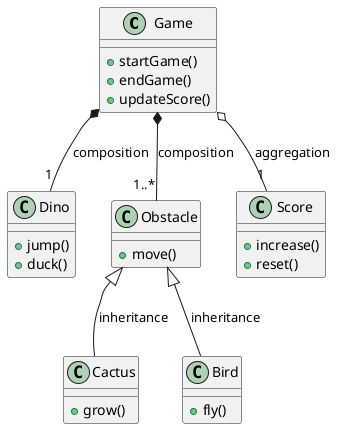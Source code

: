 @startuml DinoChrome
class Game {
  +startGame()
  +endGame()
  +updateScore()
}

class Dino {
  +jump()
  +duck()
}

class Obstacle {
  +move()
}

class Cactus {
  +grow()
}

class Bird {
  +fly()
}

class Score {
  +increase()
  +reset()
}

Game *-- "1" Dino : composition
Game o-- "1" Score : aggregation
Game *-- "1..*" Obstacle : composition

Obstacle <|-- Cactus : inheritance
Obstacle <|-- Bird : inheritance

@enduml
